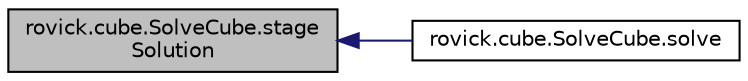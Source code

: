digraph "rovick.cube.SolveCube.stageSolution"
{
  edge [fontname="Helvetica",fontsize="10",labelfontname="Helvetica",labelfontsize="10"];
  node [fontname="Helvetica",fontsize="10",shape=record];
  rankdir="LR";
  Node2 [label="rovick.cube.SolveCube.stage\lSolution",height=0.2,width=0.4,color="black", fillcolor="grey75", style="filled", fontcolor="black"];
  Node2 -> Node3 [dir="back",color="midnightblue",fontsize="10",style="solid",fontname="Helvetica"];
  Node3 [label="rovick.cube.SolveCube.solve",height=0.2,width=0.4,color="black", fillcolor="white", style="filled",URL="$classrovick_1_1cube_1_1_solve_cube_a064c66b25d046344b959c9a02caaa6bb.html#a064c66b25d046344b959c9a02caaa6bb"];
}
